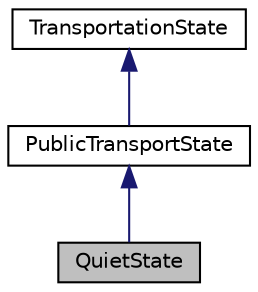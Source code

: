 digraph "QuietState"
{
 // LATEX_PDF_SIZE
  edge [fontname="Helvetica",fontsize="10",labelfontname="Helvetica",labelfontsize="10"];
  node [fontname="Helvetica",fontsize="10",shape=record];
  Node1 [label="QuietState",height=0.2,width=0.4,color="black", fillcolor="grey75", style="filled", fontcolor="black",tooltip="Represents a state where public transport operates quietly."];
  Node2 -> Node1 [dir="back",color="midnightblue",fontsize="10",style="solid"];
  Node2 [label="PublicTransportState",height=0.2,width=0.4,color="black", fillcolor="white", style="filled",URL="$classPublicTransportState.html",tooltip="Represents the state of a public mode of transport."];
  Node3 -> Node2 [dir="back",color="midnightblue",fontsize="10",style="solid"];
  Node3 [label="TransportationState",height=0.2,width=0.4,color="black", fillcolor="white", style="filled",URL="$classTransportationState.html",tooltip="Abstract base class representing the state of a mode of transport."];
}
